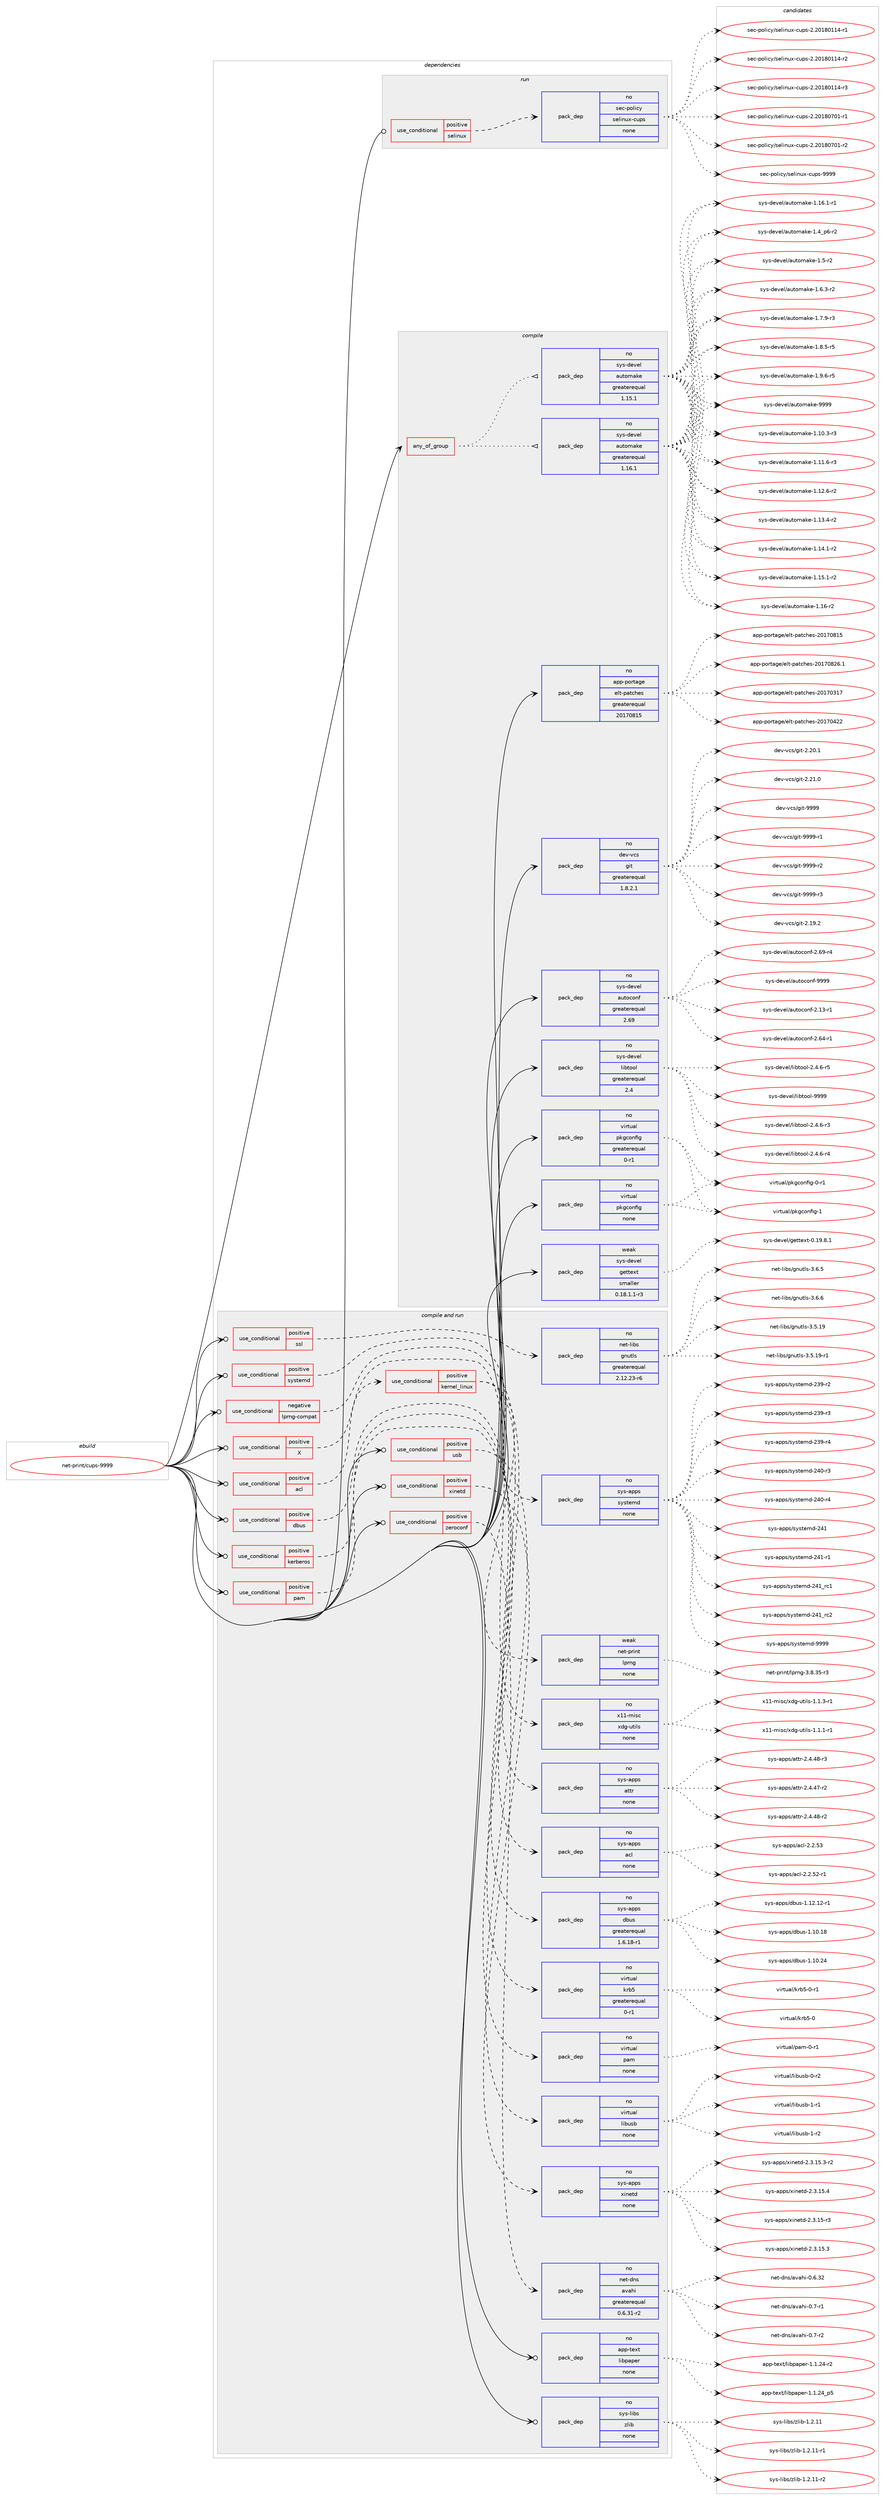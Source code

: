 digraph prolog {

# *************
# Graph options
# *************

newrank=true;
concentrate=true;
compound=true;
graph [rankdir=LR,fontname=Helvetica,fontsize=10,ranksep=1.5];#, ranksep=2.5, nodesep=0.2];
edge  [arrowhead=vee];
node  [fontname=Helvetica,fontsize=10];

# **********
# The ebuild
# **********

subgraph cluster_leftcol {
color=gray;
rank=same;
label=<<i>ebuild</i>>;
id [label="net-print/cups-9999", color=red, width=4, href="../net-print/cups-9999.svg"];
}

# ****************
# The dependencies
# ****************

subgraph cluster_midcol {
color=gray;
label=<<i>dependencies</i>>;
subgraph cluster_compile {
fillcolor="#eeeeee";
style=filled;
label=<<i>compile</i>>;
subgraph any26577 {
dependency1676776 [label=<<TABLE BORDER="0" CELLBORDER="1" CELLSPACING="0" CELLPADDING="4"><TR><TD CELLPADDING="10">any_of_group</TD></TR></TABLE>>, shape=none, color=red];subgraph pack1199087 {
dependency1676777 [label=<<TABLE BORDER="0" CELLBORDER="1" CELLSPACING="0" CELLPADDING="4" WIDTH="220"><TR><TD ROWSPAN="6" CELLPADDING="30">pack_dep</TD></TR><TR><TD WIDTH="110">no</TD></TR><TR><TD>sys-devel</TD></TR><TR><TD>automake</TD></TR><TR><TD>greaterequal</TD></TR><TR><TD>1.16.1</TD></TR></TABLE>>, shape=none, color=blue];
}
dependency1676776:e -> dependency1676777:w [weight=20,style="dotted",arrowhead="oinv"];
subgraph pack1199088 {
dependency1676778 [label=<<TABLE BORDER="0" CELLBORDER="1" CELLSPACING="0" CELLPADDING="4" WIDTH="220"><TR><TD ROWSPAN="6" CELLPADDING="30">pack_dep</TD></TR><TR><TD WIDTH="110">no</TD></TR><TR><TD>sys-devel</TD></TR><TR><TD>automake</TD></TR><TR><TD>greaterequal</TD></TR><TR><TD>1.15.1</TD></TR></TABLE>>, shape=none, color=blue];
}
dependency1676776:e -> dependency1676778:w [weight=20,style="dotted",arrowhead="oinv"];
}
id:e -> dependency1676776:w [weight=20,style="solid",arrowhead="vee"];
subgraph pack1199089 {
dependency1676779 [label=<<TABLE BORDER="0" CELLBORDER="1" CELLSPACING="0" CELLPADDING="4" WIDTH="220"><TR><TD ROWSPAN="6" CELLPADDING="30">pack_dep</TD></TR><TR><TD WIDTH="110">no</TD></TR><TR><TD>app-portage</TD></TR><TR><TD>elt-patches</TD></TR><TR><TD>greaterequal</TD></TR><TR><TD>20170815</TD></TR></TABLE>>, shape=none, color=blue];
}
id:e -> dependency1676779:w [weight=20,style="solid",arrowhead="vee"];
subgraph pack1199090 {
dependency1676780 [label=<<TABLE BORDER="0" CELLBORDER="1" CELLSPACING="0" CELLPADDING="4" WIDTH="220"><TR><TD ROWSPAN="6" CELLPADDING="30">pack_dep</TD></TR><TR><TD WIDTH="110">no</TD></TR><TR><TD>dev-vcs</TD></TR><TR><TD>git</TD></TR><TR><TD>greaterequal</TD></TR><TR><TD>1.8.2.1</TD></TR></TABLE>>, shape=none, color=blue];
}
id:e -> dependency1676780:w [weight=20,style="solid",arrowhead="vee"];
subgraph pack1199091 {
dependency1676781 [label=<<TABLE BORDER="0" CELLBORDER="1" CELLSPACING="0" CELLPADDING="4" WIDTH="220"><TR><TD ROWSPAN="6" CELLPADDING="30">pack_dep</TD></TR><TR><TD WIDTH="110">no</TD></TR><TR><TD>sys-devel</TD></TR><TR><TD>autoconf</TD></TR><TR><TD>greaterequal</TD></TR><TR><TD>2.69</TD></TR></TABLE>>, shape=none, color=blue];
}
id:e -> dependency1676781:w [weight=20,style="solid",arrowhead="vee"];
subgraph pack1199092 {
dependency1676782 [label=<<TABLE BORDER="0" CELLBORDER="1" CELLSPACING="0" CELLPADDING="4" WIDTH="220"><TR><TD ROWSPAN="6" CELLPADDING="30">pack_dep</TD></TR><TR><TD WIDTH="110">no</TD></TR><TR><TD>sys-devel</TD></TR><TR><TD>libtool</TD></TR><TR><TD>greaterequal</TD></TR><TR><TD>2.4</TD></TR></TABLE>>, shape=none, color=blue];
}
id:e -> dependency1676782:w [weight=20,style="solid",arrowhead="vee"];
subgraph pack1199093 {
dependency1676783 [label=<<TABLE BORDER="0" CELLBORDER="1" CELLSPACING="0" CELLPADDING="4" WIDTH="220"><TR><TD ROWSPAN="6" CELLPADDING="30">pack_dep</TD></TR><TR><TD WIDTH="110">no</TD></TR><TR><TD>virtual</TD></TR><TR><TD>pkgconfig</TD></TR><TR><TD>greaterequal</TD></TR><TR><TD>0-r1</TD></TR></TABLE>>, shape=none, color=blue];
}
id:e -> dependency1676783:w [weight=20,style="solid",arrowhead="vee"];
subgraph pack1199094 {
dependency1676784 [label=<<TABLE BORDER="0" CELLBORDER="1" CELLSPACING="0" CELLPADDING="4" WIDTH="220"><TR><TD ROWSPAN="6" CELLPADDING="30">pack_dep</TD></TR><TR><TD WIDTH="110">no</TD></TR><TR><TD>virtual</TD></TR><TR><TD>pkgconfig</TD></TR><TR><TD>none</TD></TR><TR><TD></TD></TR></TABLE>>, shape=none, color=blue];
}
id:e -> dependency1676784:w [weight=20,style="solid",arrowhead="vee"];
subgraph pack1199095 {
dependency1676785 [label=<<TABLE BORDER="0" CELLBORDER="1" CELLSPACING="0" CELLPADDING="4" WIDTH="220"><TR><TD ROWSPAN="6" CELLPADDING="30">pack_dep</TD></TR><TR><TD WIDTH="110">weak</TD></TR><TR><TD>sys-devel</TD></TR><TR><TD>gettext</TD></TR><TR><TD>smaller</TD></TR><TR><TD>0.18.1.1-r3</TD></TR></TABLE>>, shape=none, color=blue];
}
id:e -> dependency1676785:w [weight=20,style="solid",arrowhead="vee"];
}
subgraph cluster_compileandrun {
fillcolor="#eeeeee";
style=filled;
label=<<i>compile and run</i>>;
subgraph cond450279 {
dependency1676786 [label=<<TABLE BORDER="0" CELLBORDER="1" CELLSPACING="0" CELLPADDING="4"><TR><TD ROWSPAN="3" CELLPADDING="10">use_conditional</TD></TR><TR><TD>negative</TD></TR><TR><TD>lprng-compat</TD></TR></TABLE>>, shape=none, color=red];
subgraph pack1199096 {
dependency1676787 [label=<<TABLE BORDER="0" CELLBORDER="1" CELLSPACING="0" CELLPADDING="4" WIDTH="220"><TR><TD ROWSPAN="6" CELLPADDING="30">pack_dep</TD></TR><TR><TD WIDTH="110">weak</TD></TR><TR><TD>net-print</TD></TR><TR><TD>lprng</TD></TR><TR><TD>none</TD></TR><TR><TD></TD></TR></TABLE>>, shape=none, color=blue];
}
dependency1676786:e -> dependency1676787:w [weight=20,style="dashed",arrowhead="vee"];
}
id:e -> dependency1676786:w [weight=20,style="solid",arrowhead="odotvee"];
subgraph cond450280 {
dependency1676788 [label=<<TABLE BORDER="0" CELLBORDER="1" CELLSPACING="0" CELLPADDING="4"><TR><TD ROWSPAN="3" CELLPADDING="10">use_conditional</TD></TR><TR><TD>positive</TD></TR><TR><TD>X</TD></TR></TABLE>>, shape=none, color=red];
subgraph pack1199097 {
dependency1676789 [label=<<TABLE BORDER="0" CELLBORDER="1" CELLSPACING="0" CELLPADDING="4" WIDTH="220"><TR><TD ROWSPAN="6" CELLPADDING="30">pack_dep</TD></TR><TR><TD WIDTH="110">no</TD></TR><TR><TD>x11-misc</TD></TR><TR><TD>xdg-utils</TD></TR><TR><TD>none</TD></TR><TR><TD></TD></TR></TABLE>>, shape=none, color=blue];
}
dependency1676788:e -> dependency1676789:w [weight=20,style="dashed",arrowhead="vee"];
}
id:e -> dependency1676788:w [weight=20,style="solid",arrowhead="odotvee"];
subgraph cond450281 {
dependency1676790 [label=<<TABLE BORDER="0" CELLBORDER="1" CELLSPACING="0" CELLPADDING="4"><TR><TD ROWSPAN="3" CELLPADDING="10">use_conditional</TD></TR><TR><TD>positive</TD></TR><TR><TD>acl</TD></TR></TABLE>>, shape=none, color=red];
subgraph cond450282 {
dependency1676791 [label=<<TABLE BORDER="0" CELLBORDER="1" CELLSPACING="0" CELLPADDING="4"><TR><TD ROWSPAN="3" CELLPADDING="10">use_conditional</TD></TR><TR><TD>positive</TD></TR><TR><TD>kernel_linux</TD></TR></TABLE>>, shape=none, color=red];
subgraph pack1199098 {
dependency1676792 [label=<<TABLE BORDER="0" CELLBORDER="1" CELLSPACING="0" CELLPADDING="4" WIDTH="220"><TR><TD ROWSPAN="6" CELLPADDING="30">pack_dep</TD></TR><TR><TD WIDTH="110">no</TD></TR><TR><TD>sys-apps</TD></TR><TR><TD>acl</TD></TR><TR><TD>none</TD></TR><TR><TD></TD></TR></TABLE>>, shape=none, color=blue];
}
dependency1676791:e -> dependency1676792:w [weight=20,style="dashed",arrowhead="vee"];
subgraph pack1199099 {
dependency1676793 [label=<<TABLE BORDER="0" CELLBORDER="1" CELLSPACING="0" CELLPADDING="4" WIDTH="220"><TR><TD ROWSPAN="6" CELLPADDING="30">pack_dep</TD></TR><TR><TD WIDTH="110">no</TD></TR><TR><TD>sys-apps</TD></TR><TR><TD>attr</TD></TR><TR><TD>none</TD></TR><TR><TD></TD></TR></TABLE>>, shape=none, color=blue];
}
dependency1676791:e -> dependency1676793:w [weight=20,style="dashed",arrowhead="vee"];
}
dependency1676790:e -> dependency1676791:w [weight=20,style="dashed",arrowhead="vee"];
}
id:e -> dependency1676790:w [weight=20,style="solid",arrowhead="odotvee"];
subgraph cond450283 {
dependency1676794 [label=<<TABLE BORDER="0" CELLBORDER="1" CELLSPACING="0" CELLPADDING="4"><TR><TD ROWSPAN="3" CELLPADDING="10">use_conditional</TD></TR><TR><TD>positive</TD></TR><TR><TD>dbus</TD></TR></TABLE>>, shape=none, color=red];
subgraph pack1199100 {
dependency1676795 [label=<<TABLE BORDER="0" CELLBORDER="1" CELLSPACING="0" CELLPADDING="4" WIDTH="220"><TR><TD ROWSPAN="6" CELLPADDING="30">pack_dep</TD></TR><TR><TD WIDTH="110">no</TD></TR><TR><TD>sys-apps</TD></TR><TR><TD>dbus</TD></TR><TR><TD>greaterequal</TD></TR><TR><TD>1.6.18-r1</TD></TR></TABLE>>, shape=none, color=blue];
}
dependency1676794:e -> dependency1676795:w [weight=20,style="dashed",arrowhead="vee"];
}
id:e -> dependency1676794:w [weight=20,style="solid",arrowhead="odotvee"];
subgraph cond450284 {
dependency1676796 [label=<<TABLE BORDER="0" CELLBORDER="1" CELLSPACING="0" CELLPADDING="4"><TR><TD ROWSPAN="3" CELLPADDING="10">use_conditional</TD></TR><TR><TD>positive</TD></TR><TR><TD>kerberos</TD></TR></TABLE>>, shape=none, color=red];
subgraph pack1199101 {
dependency1676797 [label=<<TABLE BORDER="0" CELLBORDER="1" CELLSPACING="0" CELLPADDING="4" WIDTH="220"><TR><TD ROWSPAN="6" CELLPADDING="30">pack_dep</TD></TR><TR><TD WIDTH="110">no</TD></TR><TR><TD>virtual</TD></TR><TR><TD>krb5</TD></TR><TR><TD>greaterequal</TD></TR><TR><TD>0-r1</TD></TR></TABLE>>, shape=none, color=blue];
}
dependency1676796:e -> dependency1676797:w [weight=20,style="dashed",arrowhead="vee"];
}
id:e -> dependency1676796:w [weight=20,style="solid",arrowhead="odotvee"];
subgraph cond450285 {
dependency1676798 [label=<<TABLE BORDER="0" CELLBORDER="1" CELLSPACING="0" CELLPADDING="4"><TR><TD ROWSPAN="3" CELLPADDING="10">use_conditional</TD></TR><TR><TD>positive</TD></TR><TR><TD>pam</TD></TR></TABLE>>, shape=none, color=red];
subgraph pack1199102 {
dependency1676799 [label=<<TABLE BORDER="0" CELLBORDER="1" CELLSPACING="0" CELLPADDING="4" WIDTH="220"><TR><TD ROWSPAN="6" CELLPADDING="30">pack_dep</TD></TR><TR><TD WIDTH="110">no</TD></TR><TR><TD>virtual</TD></TR><TR><TD>pam</TD></TR><TR><TD>none</TD></TR><TR><TD></TD></TR></TABLE>>, shape=none, color=blue];
}
dependency1676798:e -> dependency1676799:w [weight=20,style="dashed",arrowhead="vee"];
}
id:e -> dependency1676798:w [weight=20,style="solid",arrowhead="odotvee"];
subgraph cond450286 {
dependency1676800 [label=<<TABLE BORDER="0" CELLBORDER="1" CELLSPACING="0" CELLPADDING="4"><TR><TD ROWSPAN="3" CELLPADDING="10">use_conditional</TD></TR><TR><TD>positive</TD></TR><TR><TD>ssl</TD></TR></TABLE>>, shape=none, color=red];
subgraph pack1199103 {
dependency1676801 [label=<<TABLE BORDER="0" CELLBORDER="1" CELLSPACING="0" CELLPADDING="4" WIDTH="220"><TR><TD ROWSPAN="6" CELLPADDING="30">pack_dep</TD></TR><TR><TD WIDTH="110">no</TD></TR><TR><TD>net-libs</TD></TR><TR><TD>gnutls</TD></TR><TR><TD>greaterequal</TD></TR><TR><TD>2.12.23-r6</TD></TR></TABLE>>, shape=none, color=blue];
}
dependency1676800:e -> dependency1676801:w [weight=20,style="dashed",arrowhead="vee"];
}
id:e -> dependency1676800:w [weight=20,style="solid",arrowhead="odotvee"];
subgraph cond450287 {
dependency1676802 [label=<<TABLE BORDER="0" CELLBORDER="1" CELLSPACING="0" CELLPADDING="4"><TR><TD ROWSPAN="3" CELLPADDING="10">use_conditional</TD></TR><TR><TD>positive</TD></TR><TR><TD>systemd</TD></TR></TABLE>>, shape=none, color=red];
subgraph pack1199104 {
dependency1676803 [label=<<TABLE BORDER="0" CELLBORDER="1" CELLSPACING="0" CELLPADDING="4" WIDTH="220"><TR><TD ROWSPAN="6" CELLPADDING="30">pack_dep</TD></TR><TR><TD WIDTH="110">no</TD></TR><TR><TD>sys-apps</TD></TR><TR><TD>systemd</TD></TR><TR><TD>none</TD></TR><TR><TD></TD></TR></TABLE>>, shape=none, color=blue];
}
dependency1676802:e -> dependency1676803:w [weight=20,style="dashed",arrowhead="vee"];
}
id:e -> dependency1676802:w [weight=20,style="solid",arrowhead="odotvee"];
subgraph cond450288 {
dependency1676804 [label=<<TABLE BORDER="0" CELLBORDER="1" CELLSPACING="0" CELLPADDING="4"><TR><TD ROWSPAN="3" CELLPADDING="10">use_conditional</TD></TR><TR><TD>positive</TD></TR><TR><TD>usb</TD></TR></TABLE>>, shape=none, color=red];
subgraph pack1199105 {
dependency1676805 [label=<<TABLE BORDER="0" CELLBORDER="1" CELLSPACING="0" CELLPADDING="4" WIDTH="220"><TR><TD ROWSPAN="6" CELLPADDING="30">pack_dep</TD></TR><TR><TD WIDTH="110">no</TD></TR><TR><TD>virtual</TD></TR><TR><TD>libusb</TD></TR><TR><TD>none</TD></TR><TR><TD></TD></TR></TABLE>>, shape=none, color=blue];
}
dependency1676804:e -> dependency1676805:w [weight=20,style="dashed",arrowhead="vee"];
}
id:e -> dependency1676804:w [weight=20,style="solid",arrowhead="odotvee"];
subgraph cond450289 {
dependency1676806 [label=<<TABLE BORDER="0" CELLBORDER="1" CELLSPACING="0" CELLPADDING="4"><TR><TD ROWSPAN="3" CELLPADDING="10">use_conditional</TD></TR><TR><TD>positive</TD></TR><TR><TD>xinetd</TD></TR></TABLE>>, shape=none, color=red];
subgraph pack1199106 {
dependency1676807 [label=<<TABLE BORDER="0" CELLBORDER="1" CELLSPACING="0" CELLPADDING="4" WIDTH="220"><TR><TD ROWSPAN="6" CELLPADDING="30">pack_dep</TD></TR><TR><TD WIDTH="110">no</TD></TR><TR><TD>sys-apps</TD></TR><TR><TD>xinetd</TD></TR><TR><TD>none</TD></TR><TR><TD></TD></TR></TABLE>>, shape=none, color=blue];
}
dependency1676806:e -> dependency1676807:w [weight=20,style="dashed",arrowhead="vee"];
}
id:e -> dependency1676806:w [weight=20,style="solid",arrowhead="odotvee"];
subgraph cond450290 {
dependency1676808 [label=<<TABLE BORDER="0" CELLBORDER="1" CELLSPACING="0" CELLPADDING="4"><TR><TD ROWSPAN="3" CELLPADDING="10">use_conditional</TD></TR><TR><TD>positive</TD></TR><TR><TD>zeroconf</TD></TR></TABLE>>, shape=none, color=red];
subgraph pack1199107 {
dependency1676809 [label=<<TABLE BORDER="0" CELLBORDER="1" CELLSPACING="0" CELLPADDING="4" WIDTH="220"><TR><TD ROWSPAN="6" CELLPADDING="30">pack_dep</TD></TR><TR><TD WIDTH="110">no</TD></TR><TR><TD>net-dns</TD></TR><TR><TD>avahi</TD></TR><TR><TD>greaterequal</TD></TR><TR><TD>0.6.31-r2</TD></TR></TABLE>>, shape=none, color=blue];
}
dependency1676808:e -> dependency1676809:w [weight=20,style="dashed",arrowhead="vee"];
}
id:e -> dependency1676808:w [weight=20,style="solid",arrowhead="odotvee"];
subgraph pack1199108 {
dependency1676810 [label=<<TABLE BORDER="0" CELLBORDER="1" CELLSPACING="0" CELLPADDING="4" WIDTH="220"><TR><TD ROWSPAN="6" CELLPADDING="30">pack_dep</TD></TR><TR><TD WIDTH="110">no</TD></TR><TR><TD>app-text</TD></TR><TR><TD>libpaper</TD></TR><TR><TD>none</TD></TR><TR><TD></TD></TR></TABLE>>, shape=none, color=blue];
}
id:e -> dependency1676810:w [weight=20,style="solid",arrowhead="odotvee"];
subgraph pack1199109 {
dependency1676811 [label=<<TABLE BORDER="0" CELLBORDER="1" CELLSPACING="0" CELLPADDING="4" WIDTH="220"><TR><TD ROWSPAN="6" CELLPADDING="30">pack_dep</TD></TR><TR><TD WIDTH="110">no</TD></TR><TR><TD>sys-libs</TD></TR><TR><TD>zlib</TD></TR><TR><TD>none</TD></TR><TR><TD></TD></TR></TABLE>>, shape=none, color=blue];
}
id:e -> dependency1676811:w [weight=20,style="solid",arrowhead="odotvee"];
}
subgraph cluster_run {
fillcolor="#eeeeee";
style=filled;
label=<<i>run</i>>;
subgraph cond450291 {
dependency1676812 [label=<<TABLE BORDER="0" CELLBORDER="1" CELLSPACING="0" CELLPADDING="4"><TR><TD ROWSPAN="3" CELLPADDING="10">use_conditional</TD></TR><TR><TD>positive</TD></TR><TR><TD>selinux</TD></TR></TABLE>>, shape=none, color=red];
subgraph pack1199110 {
dependency1676813 [label=<<TABLE BORDER="0" CELLBORDER="1" CELLSPACING="0" CELLPADDING="4" WIDTH="220"><TR><TD ROWSPAN="6" CELLPADDING="30">pack_dep</TD></TR><TR><TD WIDTH="110">no</TD></TR><TR><TD>sec-policy</TD></TR><TR><TD>selinux-cups</TD></TR><TR><TD>none</TD></TR><TR><TD></TD></TR></TABLE>>, shape=none, color=blue];
}
dependency1676812:e -> dependency1676813:w [weight=20,style="dashed",arrowhead="vee"];
}
id:e -> dependency1676812:w [weight=20,style="solid",arrowhead="odot"];
}
}

# **************
# The candidates
# **************

subgraph cluster_choices {
rank=same;
color=gray;
label=<<i>candidates</i>>;

subgraph choice1199087 {
color=black;
nodesep=1;
choice11512111545100101118101108479711711611110997107101454946494846514511451 [label="sys-devel/automake-1.10.3-r3", color=red, width=4,href="../sys-devel/automake-1.10.3-r3.svg"];
choice11512111545100101118101108479711711611110997107101454946494946544511451 [label="sys-devel/automake-1.11.6-r3", color=red, width=4,href="../sys-devel/automake-1.11.6-r3.svg"];
choice11512111545100101118101108479711711611110997107101454946495046544511450 [label="sys-devel/automake-1.12.6-r2", color=red, width=4,href="../sys-devel/automake-1.12.6-r2.svg"];
choice11512111545100101118101108479711711611110997107101454946495146524511450 [label="sys-devel/automake-1.13.4-r2", color=red, width=4,href="../sys-devel/automake-1.13.4-r2.svg"];
choice11512111545100101118101108479711711611110997107101454946495246494511450 [label="sys-devel/automake-1.14.1-r2", color=red, width=4,href="../sys-devel/automake-1.14.1-r2.svg"];
choice11512111545100101118101108479711711611110997107101454946495346494511450 [label="sys-devel/automake-1.15.1-r2", color=red, width=4,href="../sys-devel/automake-1.15.1-r2.svg"];
choice1151211154510010111810110847971171161111099710710145494649544511450 [label="sys-devel/automake-1.16-r2", color=red, width=4,href="../sys-devel/automake-1.16-r2.svg"];
choice11512111545100101118101108479711711611110997107101454946495446494511449 [label="sys-devel/automake-1.16.1-r1", color=red, width=4,href="../sys-devel/automake-1.16.1-r1.svg"];
choice115121115451001011181011084797117116111109971071014549465295112544511450 [label="sys-devel/automake-1.4_p6-r2", color=red, width=4,href="../sys-devel/automake-1.4_p6-r2.svg"];
choice11512111545100101118101108479711711611110997107101454946534511450 [label="sys-devel/automake-1.5-r2", color=red, width=4,href="../sys-devel/automake-1.5-r2.svg"];
choice115121115451001011181011084797117116111109971071014549465446514511450 [label="sys-devel/automake-1.6.3-r2", color=red, width=4,href="../sys-devel/automake-1.6.3-r2.svg"];
choice115121115451001011181011084797117116111109971071014549465546574511451 [label="sys-devel/automake-1.7.9-r3", color=red, width=4,href="../sys-devel/automake-1.7.9-r3.svg"];
choice115121115451001011181011084797117116111109971071014549465646534511453 [label="sys-devel/automake-1.8.5-r5", color=red, width=4,href="../sys-devel/automake-1.8.5-r5.svg"];
choice115121115451001011181011084797117116111109971071014549465746544511453 [label="sys-devel/automake-1.9.6-r5", color=red, width=4,href="../sys-devel/automake-1.9.6-r5.svg"];
choice115121115451001011181011084797117116111109971071014557575757 [label="sys-devel/automake-9999", color=red, width=4,href="../sys-devel/automake-9999.svg"];
dependency1676777:e -> choice11512111545100101118101108479711711611110997107101454946494846514511451:w [style=dotted,weight="100"];
dependency1676777:e -> choice11512111545100101118101108479711711611110997107101454946494946544511451:w [style=dotted,weight="100"];
dependency1676777:e -> choice11512111545100101118101108479711711611110997107101454946495046544511450:w [style=dotted,weight="100"];
dependency1676777:e -> choice11512111545100101118101108479711711611110997107101454946495146524511450:w [style=dotted,weight="100"];
dependency1676777:e -> choice11512111545100101118101108479711711611110997107101454946495246494511450:w [style=dotted,weight="100"];
dependency1676777:e -> choice11512111545100101118101108479711711611110997107101454946495346494511450:w [style=dotted,weight="100"];
dependency1676777:e -> choice1151211154510010111810110847971171161111099710710145494649544511450:w [style=dotted,weight="100"];
dependency1676777:e -> choice11512111545100101118101108479711711611110997107101454946495446494511449:w [style=dotted,weight="100"];
dependency1676777:e -> choice115121115451001011181011084797117116111109971071014549465295112544511450:w [style=dotted,weight="100"];
dependency1676777:e -> choice11512111545100101118101108479711711611110997107101454946534511450:w [style=dotted,weight="100"];
dependency1676777:e -> choice115121115451001011181011084797117116111109971071014549465446514511450:w [style=dotted,weight="100"];
dependency1676777:e -> choice115121115451001011181011084797117116111109971071014549465546574511451:w [style=dotted,weight="100"];
dependency1676777:e -> choice115121115451001011181011084797117116111109971071014549465646534511453:w [style=dotted,weight="100"];
dependency1676777:e -> choice115121115451001011181011084797117116111109971071014549465746544511453:w [style=dotted,weight="100"];
dependency1676777:e -> choice115121115451001011181011084797117116111109971071014557575757:w [style=dotted,weight="100"];
}
subgraph choice1199088 {
color=black;
nodesep=1;
choice11512111545100101118101108479711711611110997107101454946494846514511451 [label="sys-devel/automake-1.10.3-r3", color=red, width=4,href="../sys-devel/automake-1.10.3-r3.svg"];
choice11512111545100101118101108479711711611110997107101454946494946544511451 [label="sys-devel/automake-1.11.6-r3", color=red, width=4,href="../sys-devel/automake-1.11.6-r3.svg"];
choice11512111545100101118101108479711711611110997107101454946495046544511450 [label="sys-devel/automake-1.12.6-r2", color=red, width=4,href="../sys-devel/automake-1.12.6-r2.svg"];
choice11512111545100101118101108479711711611110997107101454946495146524511450 [label="sys-devel/automake-1.13.4-r2", color=red, width=4,href="../sys-devel/automake-1.13.4-r2.svg"];
choice11512111545100101118101108479711711611110997107101454946495246494511450 [label="sys-devel/automake-1.14.1-r2", color=red, width=4,href="../sys-devel/automake-1.14.1-r2.svg"];
choice11512111545100101118101108479711711611110997107101454946495346494511450 [label="sys-devel/automake-1.15.1-r2", color=red, width=4,href="../sys-devel/automake-1.15.1-r2.svg"];
choice1151211154510010111810110847971171161111099710710145494649544511450 [label="sys-devel/automake-1.16-r2", color=red, width=4,href="../sys-devel/automake-1.16-r2.svg"];
choice11512111545100101118101108479711711611110997107101454946495446494511449 [label="sys-devel/automake-1.16.1-r1", color=red, width=4,href="../sys-devel/automake-1.16.1-r1.svg"];
choice115121115451001011181011084797117116111109971071014549465295112544511450 [label="sys-devel/automake-1.4_p6-r2", color=red, width=4,href="../sys-devel/automake-1.4_p6-r2.svg"];
choice11512111545100101118101108479711711611110997107101454946534511450 [label="sys-devel/automake-1.5-r2", color=red, width=4,href="../sys-devel/automake-1.5-r2.svg"];
choice115121115451001011181011084797117116111109971071014549465446514511450 [label="sys-devel/automake-1.6.3-r2", color=red, width=4,href="../sys-devel/automake-1.6.3-r2.svg"];
choice115121115451001011181011084797117116111109971071014549465546574511451 [label="sys-devel/automake-1.7.9-r3", color=red, width=4,href="../sys-devel/automake-1.7.9-r3.svg"];
choice115121115451001011181011084797117116111109971071014549465646534511453 [label="sys-devel/automake-1.8.5-r5", color=red, width=4,href="../sys-devel/automake-1.8.5-r5.svg"];
choice115121115451001011181011084797117116111109971071014549465746544511453 [label="sys-devel/automake-1.9.6-r5", color=red, width=4,href="../sys-devel/automake-1.9.6-r5.svg"];
choice115121115451001011181011084797117116111109971071014557575757 [label="sys-devel/automake-9999", color=red, width=4,href="../sys-devel/automake-9999.svg"];
dependency1676778:e -> choice11512111545100101118101108479711711611110997107101454946494846514511451:w [style=dotted,weight="100"];
dependency1676778:e -> choice11512111545100101118101108479711711611110997107101454946494946544511451:w [style=dotted,weight="100"];
dependency1676778:e -> choice11512111545100101118101108479711711611110997107101454946495046544511450:w [style=dotted,weight="100"];
dependency1676778:e -> choice11512111545100101118101108479711711611110997107101454946495146524511450:w [style=dotted,weight="100"];
dependency1676778:e -> choice11512111545100101118101108479711711611110997107101454946495246494511450:w [style=dotted,weight="100"];
dependency1676778:e -> choice11512111545100101118101108479711711611110997107101454946495346494511450:w [style=dotted,weight="100"];
dependency1676778:e -> choice1151211154510010111810110847971171161111099710710145494649544511450:w [style=dotted,weight="100"];
dependency1676778:e -> choice11512111545100101118101108479711711611110997107101454946495446494511449:w [style=dotted,weight="100"];
dependency1676778:e -> choice115121115451001011181011084797117116111109971071014549465295112544511450:w [style=dotted,weight="100"];
dependency1676778:e -> choice11512111545100101118101108479711711611110997107101454946534511450:w [style=dotted,weight="100"];
dependency1676778:e -> choice115121115451001011181011084797117116111109971071014549465446514511450:w [style=dotted,weight="100"];
dependency1676778:e -> choice115121115451001011181011084797117116111109971071014549465546574511451:w [style=dotted,weight="100"];
dependency1676778:e -> choice115121115451001011181011084797117116111109971071014549465646534511453:w [style=dotted,weight="100"];
dependency1676778:e -> choice115121115451001011181011084797117116111109971071014549465746544511453:w [style=dotted,weight="100"];
dependency1676778:e -> choice115121115451001011181011084797117116111109971071014557575757:w [style=dotted,weight="100"];
}
subgraph choice1199089 {
color=black;
nodesep=1;
choice97112112451121111141169710310147101108116451129711699104101115455048495548514955 [label="app-portage/elt-patches-20170317", color=red, width=4,href="../app-portage/elt-patches-20170317.svg"];
choice97112112451121111141169710310147101108116451129711699104101115455048495548525050 [label="app-portage/elt-patches-20170422", color=red, width=4,href="../app-portage/elt-patches-20170422.svg"];
choice97112112451121111141169710310147101108116451129711699104101115455048495548564953 [label="app-portage/elt-patches-20170815", color=red, width=4,href="../app-portage/elt-patches-20170815.svg"];
choice971121124511211111411697103101471011081164511297116991041011154550484955485650544649 [label="app-portage/elt-patches-20170826.1", color=red, width=4,href="../app-portage/elt-patches-20170826.1.svg"];
dependency1676779:e -> choice97112112451121111141169710310147101108116451129711699104101115455048495548514955:w [style=dotted,weight="100"];
dependency1676779:e -> choice97112112451121111141169710310147101108116451129711699104101115455048495548525050:w [style=dotted,weight="100"];
dependency1676779:e -> choice97112112451121111141169710310147101108116451129711699104101115455048495548564953:w [style=dotted,weight="100"];
dependency1676779:e -> choice971121124511211111411697103101471011081164511297116991041011154550484955485650544649:w [style=dotted,weight="100"];
}
subgraph choice1199090 {
color=black;
nodesep=1;
choice10010111845118991154710310511645504649574650 [label="dev-vcs/git-2.19.2", color=red, width=4,href="../dev-vcs/git-2.19.2.svg"];
choice10010111845118991154710310511645504650484649 [label="dev-vcs/git-2.20.1", color=red, width=4,href="../dev-vcs/git-2.20.1.svg"];
choice10010111845118991154710310511645504650494648 [label="dev-vcs/git-2.21.0", color=red, width=4,href="../dev-vcs/git-2.21.0.svg"];
choice1001011184511899115471031051164557575757 [label="dev-vcs/git-9999", color=red, width=4,href="../dev-vcs/git-9999.svg"];
choice10010111845118991154710310511645575757574511449 [label="dev-vcs/git-9999-r1", color=red, width=4,href="../dev-vcs/git-9999-r1.svg"];
choice10010111845118991154710310511645575757574511450 [label="dev-vcs/git-9999-r2", color=red, width=4,href="../dev-vcs/git-9999-r2.svg"];
choice10010111845118991154710310511645575757574511451 [label="dev-vcs/git-9999-r3", color=red, width=4,href="../dev-vcs/git-9999-r3.svg"];
dependency1676780:e -> choice10010111845118991154710310511645504649574650:w [style=dotted,weight="100"];
dependency1676780:e -> choice10010111845118991154710310511645504650484649:w [style=dotted,weight="100"];
dependency1676780:e -> choice10010111845118991154710310511645504650494648:w [style=dotted,weight="100"];
dependency1676780:e -> choice1001011184511899115471031051164557575757:w [style=dotted,weight="100"];
dependency1676780:e -> choice10010111845118991154710310511645575757574511449:w [style=dotted,weight="100"];
dependency1676780:e -> choice10010111845118991154710310511645575757574511450:w [style=dotted,weight="100"];
dependency1676780:e -> choice10010111845118991154710310511645575757574511451:w [style=dotted,weight="100"];
}
subgraph choice1199091 {
color=black;
nodesep=1;
choice1151211154510010111810110847971171161119911111010245504649514511449 [label="sys-devel/autoconf-2.13-r1", color=red, width=4,href="../sys-devel/autoconf-2.13-r1.svg"];
choice1151211154510010111810110847971171161119911111010245504654524511449 [label="sys-devel/autoconf-2.64-r1", color=red, width=4,href="../sys-devel/autoconf-2.64-r1.svg"];
choice1151211154510010111810110847971171161119911111010245504654574511452 [label="sys-devel/autoconf-2.69-r4", color=red, width=4,href="../sys-devel/autoconf-2.69-r4.svg"];
choice115121115451001011181011084797117116111991111101024557575757 [label="sys-devel/autoconf-9999", color=red, width=4,href="../sys-devel/autoconf-9999.svg"];
dependency1676781:e -> choice1151211154510010111810110847971171161119911111010245504649514511449:w [style=dotted,weight="100"];
dependency1676781:e -> choice1151211154510010111810110847971171161119911111010245504654524511449:w [style=dotted,weight="100"];
dependency1676781:e -> choice1151211154510010111810110847971171161119911111010245504654574511452:w [style=dotted,weight="100"];
dependency1676781:e -> choice115121115451001011181011084797117116111991111101024557575757:w [style=dotted,weight="100"];
}
subgraph choice1199092 {
color=black;
nodesep=1;
choice1151211154510010111810110847108105981161111111084550465246544511451 [label="sys-devel/libtool-2.4.6-r3", color=red, width=4,href="../sys-devel/libtool-2.4.6-r3.svg"];
choice1151211154510010111810110847108105981161111111084550465246544511452 [label="sys-devel/libtool-2.4.6-r4", color=red, width=4,href="../sys-devel/libtool-2.4.6-r4.svg"];
choice1151211154510010111810110847108105981161111111084550465246544511453 [label="sys-devel/libtool-2.4.6-r5", color=red, width=4,href="../sys-devel/libtool-2.4.6-r5.svg"];
choice1151211154510010111810110847108105981161111111084557575757 [label="sys-devel/libtool-9999", color=red, width=4,href="../sys-devel/libtool-9999.svg"];
dependency1676782:e -> choice1151211154510010111810110847108105981161111111084550465246544511451:w [style=dotted,weight="100"];
dependency1676782:e -> choice1151211154510010111810110847108105981161111111084550465246544511452:w [style=dotted,weight="100"];
dependency1676782:e -> choice1151211154510010111810110847108105981161111111084550465246544511453:w [style=dotted,weight="100"];
dependency1676782:e -> choice1151211154510010111810110847108105981161111111084557575757:w [style=dotted,weight="100"];
}
subgraph choice1199093 {
color=black;
nodesep=1;
choice11810511411611797108471121071039911111010210510345484511449 [label="virtual/pkgconfig-0-r1", color=red, width=4,href="../virtual/pkgconfig-0-r1.svg"];
choice1181051141161179710847112107103991111101021051034549 [label="virtual/pkgconfig-1", color=red, width=4,href="../virtual/pkgconfig-1.svg"];
dependency1676783:e -> choice11810511411611797108471121071039911111010210510345484511449:w [style=dotted,weight="100"];
dependency1676783:e -> choice1181051141161179710847112107103991111101021051034549:w [style=dotted,weight="100"];
}
subgraph choice1199094 {
color=black;
nodesep=1;
choice11810511411611797108471121071039911111010210510345484511449 [label="virtual/pkgconfig-0-r1", color=red, width=4,href="../virtual/pkgconfig-0-r1.svg"];
choice1181051141161179710847112107103991111101021051034549 [label="virtual/pkgconfig-1", color=red, width=4,href="../virtual/pkgconfig-1.svg"];
dependency1676784:e -> choice11810511411611797108471121071039911111010210510345484511449:w [style=dotted,weight="100"];
dependency1676784:e -> choice1181051141161179710847112107103991111101021051034549:w [style=dotted,weight="100"];
}
subgraph choice1199095 {
color=black;
nodesep=1;
choice1151211154510010111810110847103101116116101120116454846495746564649 [label="sys-devel/gettext-0.19.8.1", color=red, width=4,href="../sys-devel/gettext-0.19.8.1.svg"];
dependency1676785:e -> choice1151211154510010111810110847103101116116101120116454846495746564649:w [style=dotted,weight="100"];
}
subgraph choice1199096 {
color=black;
nodesep=1;
choice1101011164511211410511011647108112114110103455146564651534511451 [label="net-print/lprng-3.8.35-r3", color=red, width=4,href="../net-print/lprng-3.8.35-r3.svg"];
dependency1676787:e -> choice1101011164511211410511011647108112114110103455146564651534511451:w [style=dotted,weight="100"];
}
subgraph choice1199097 {
color=black;
nodesep=1;
choice1204949451091051159947120100103451171161051081154549464946494511449 [label="x11-misc/xdg-utils-1.1.1-r1", color=red, width=4,href="../x11-misc/xdg-utils-1.1.1-r1.svg"];
choice1204949451091051159947120100103451171161051081154549464946514511449 [label="x11-misc/xdg-utils-1.1.3-r1", color=red, width=4,href="../x11-misc/xdg-utils-1.1.3-r1.svg"];
dependency1676789:e -> choice1204949451091051159947120100103451171161051081154549464946494511449:w [style=dotted,weight="100"];
dependency1676789:e -> choice1204949451091051159947120100103451171161051081154549464946514511449:w [style=dotted,weight="100"];
}
subgraph choice1199098 {
color=black;
nodesep=1;
choice1151211154597112112115479799108455046504653504511449 [label="sys-apps/acl-2.2.52-r1", color=red, width=4,href="../sys-apps/acl-2.2.52-r1.svg"];
choice115121115459711211211547979910845504650465351 [label="sys-apps/acl-2.2.53", color=red, width=4,href="../sys-apps/acl-2.2.53.svg"];
dependency1676792:e -> choice1151211154597112112115479799108455046504653504511449:w [style=dotted,weight="100"];
dependency1676792:e -> choice115121115459711211211547979910845504650465351:w [style=dotted,weight="100"];
}
subgraph choice1199099 {
color=black;
nodesep=1;
choice11512111545971121121154797116116114455046524652554511450 [label="sys-apps/attr-2.4.47-r2", color=red, width=4,href="../sys-apps/attr-2.4.47-r2.svg"];
choice11512111545971121121154797116116114455046524652564511450 [label="sys-apps/attr-2.4.48-r2", color=red, width=4,href="../sys-apps/attr-2.4.48-r2.svg"];
choice11512111545971121121154797116116114455046524652564511451 [label="sys-apps/attr-2.4.48-r3", color=red, width=4,href="../sys-apps/attr-2.4.48-r3.svg"];
dependency1676793:e -> choice11512111545971121121154797116116114455046524652554511450:w [style=dotted,weight="100"];
dependency1676793:e -> choice11512111545971121121154797116116114455046524652564511450:w [style=dotted,weight="100"];
dependency1676793:e -> choice11512111545971121121154797116116114455046524652564511451:w [style=dotted,weight="100"];
}
subgraph choice1199100 {
color=black;
nodesep=1;
choice115121115459711211211547100981171154549464948464956 [label="sys-apps/dbus-1.10.18", color=red, width=4,href="../sys-apps/dbus-1.10.18.svg"];
choice115121115459711211211547100981171154549464948465052 [label="sys-apps/dbus-1.10.24", color=red, width=4,href="../sys-apps/dbus-1.10.24.svg"];
choice1151211154597112112115471009811711545494649504649504511449 [label="sys-apps/dbus-1.12.12-r1", color=red, width=4,href="../sys-apps/dbus-1.12.12-r1.svg"];
dependency1676795:e -> choice115121115459711211211547100981171154549464948464956:w [style=dotted,weight="100"];
dependency1676795:e -> choice115121115459711211211547100981171154549464948465052:w [style=dotted,weight="100"];
dependency1676795:e -> choice1151211154597112112115471009811711545494649504649504511449:w [style=dotted,weight="100"];
}
subgraph choice1199101 {
color=black;
nodesep=1;
choice118105114116117971084710711498534548 [label="virtual/krb5-0", color=red, width=4,href="../virtual/krb5-0.svg"];
choice1181051141161179710847107114985345484511449 [label="virtual/krb5-0-r1", color=red, width=4,href="../virtual/krb5-0-r1.svg"];
dependency1676797:e -> choice118105114116117971084710711498534548:w [style=dotted,weight="100"];
dependency1676797:e -> choice1181051141161179710847107114985345484511449:w [style=dotted,weight="100"];
}
subgraph choice1199102 {
color=black;
nodesep=1;
choice11810511411611797108471129710945484511449 [label="virtual/pam-0-r1", color=red, width=4,href="../virtual/pam-0-r1.svg"];
dependency1676799:e -> choice11810511411611797108471129710945484511449:w [style=dotted,weight="100"];
}
subgraph choice1199103 {
color=black;
nodesep=1;
choice11010111645108105981154710311011711610811545514653464957 [label="net-libs/gnutls-3.5.19", color=red, width=4,href="../net-libs/gnutls-3.5.19.svg"];
choice110101116451081059811547103110117116108115455146534649574511449 [label="net-libs/gnutls-3.5.19-r1", color=red, width=4,href="../net-libs/gnutls-3.5.19-r1.svg"];
choice110101116451081059811547103110117116108115455146544653 [label="net-libs/gnutls-3.6.5", color=red, width=4,href="../net-libs/gnutls-3.6.5.svg"];
choice110101116451081059811547103110117116108115455146544654 [label="net-libs/gnutls-3.6.6", color=red, width=4,href="../net-libs/gnutls-3.6.6.svg"];
dependency1676801:e -> choice11010111645108105981154710311011711610811545514653464957:w [style=dotted,weight="100"];
dependency1676801:e -> choice110101116451081059811547103110117116108115455146534649574511449:w [style=dotted,weight="100"];
dependency1676801:e -> choice110101116451081059811547103110117116108115455146544653:w [style=dotted,weight="100"];
dependency1676801:e -> choice110101116451081059811547103110117116108115455146544654:w [style=dotted,weight="100"];
}
subgraph choice1199104 {
color=black;
nodesep=1;
choice115121115459711211211547115121115116101109100455051574511450 [label="sys-apps/systemd-239-r2", color=red, width=4,href="../sys-apps/systemd-239-r2.svg"];
choice115121115459711211211547115121115116101109100455051574511451 [label="sys-apps/systemd-239-r3", color=red, width=4,href="../sys-apps/systemd-239-r3.svg"];
choice115121115459711211211547115121115116101109100455051574511452 [label="sys-apps/systemd-239-r4", color=red, width=4,href="../sys-apps/systemd-239-r4.svg"];
choice115121115459711211211547115121115116101109100455052484511451 [label="sys-apps/systemd-240-r3", color=red, width=4,href="../sys-apps/systemd-240-r3.svg"];
choice115121115459711211211547115121115116101109100455052484511452 [label="sys-apps/systemd-240-r4", color=red, width=4,href="../sys-apps/systemd-240-r4.svg"];
choice11512111545971121121154711512111511610110910045505249 [label="sys-apps/systemd-241", color=red, width=4,href="../sys-apps/systemd-241.svg"];
choice115121115459711211211547115121115116101109100455052494511449 [label="sys-apps/systemd-241-r1", color=red, width=4,href="../sys-apps/systemd-241-r1.svg"];
choice11512111545971121121154711512111511610110910045505249951149949 [label="sys-apps/systemd-241_rc1", color=red, width=4,href="../sys-apps/systemd-241_rc1.svg"];
choice11512111545971121121154711512111511610110910045505249951149950 [label="sys-apps/systemd-241_rc2", color=red, width=4,href="../sys-apps/systemd-241_rc2.svg"];
choice1151211154597112112115471151211151161011091004557575757 [label="sys-apps/systemd-9999", color=red, width=4,href="../sys-apps/systemd-9999.svg"];
dependency1676803:e -> choice115121115459711211211547115121115116101109100455051574511450:w [style=dotted,weight="100"];
dependency1676803:e -> choice115121115459711211211547115121115116101109100455051574511451:w [style=dotted,weight="100"];
dependency1676803:e -> choice115121115459711211211547115121115116101109100455051574511452:w [style=dotted,weight="100"];
dependency1676803:e -> choice115121115459711211211547115121115116101109100455052484511451:w [style=dotted,weight="100"];
dependency1676803:e -> choice115121115459711211211547115121115116101109100455052484511452:w [style=dotted,weight="100"];
dependency1676803:e -> choice11512111545971121121154711512111511610110910045505249:w [style=dotted,weight="100"];
dependency1676803:e -> choice115121115459711211211547115121115116101109100455052494511449:w [style=dotted,weight="100"];
dependency1676803:e -> choice11512111545971121121154711512111511610110910045505249951149949:w [style=dotted,weight="100"];
dependency1676803:e -> choice11512111545971121121154711512111511610110910045505249951149950:w [style=dotted,weight="100"];
dependency1676803:e -> choice1151211154597112112115471151211151161011091004557575757:w [style=dotted,weight="100"];
}
subgraph choice1199105 {
color=black;
nodesep=1;
choice1181051141161179710847108105981171159845484511450 [label="virtual/libusb-0-r2", color=red, width=4,href="../virtual/libusb-0-r2.svg"];
choice1181051141161179710847108105981171159845494511449 [label="virtual/libusb-1-r1", color=red, width=4,href="../virtual/libusb-1-r1.svg"];
choice1181051141161179710847108105981171159845494511450 [label="virtual/libusb-1-r2", color=red, width=4,href="../virtual/libusb-1-r2.svg"];
dependency1676805:e -> choice1181051141161179710847108105981171159845484511450:w [style=dotted,weight="100"];
dependency1676805:e -> choice1181051141161179710847108105981171159845494511449:w [style=dotted,weight="100"];
dependency1676805:e -> choice1181051141161179710847108105981171159845494511450:w [style=dotted,weight="100"];
}
subgraph choice1199106 {
color=black;
nodesep=1;
choice115121115459711211211547120105110101116100455046514649534511451 [label="sys-apps/xinetd-2.3.15-r3", color=red, width=4,href="../sys-apps/xinetd-2.3.15-r3.svg"];
choice115121115459711211211547120105110101116100455046514649534651 [label="sys-apps/xinetd-2.3.15.3", color=red, width=4,href="../sys-apps/xinetd-2.3.15.3.svg"];
choice1151211154597112112115471201051101011161004550465146495346514511450 [label="sys-apps/xinetd-2.3.15.3-r2", color=red, width=4,href="../sys-apps/xinetd-2.3.15.3-r2.svg"];
choice115121115459711211211547120105110101116100455046514649534652 [label="sys-apps/xinetd-2.3.15.4", color=red, width=4,href="../sys-apps/xinetd-2.3.15.4.svg"];
dependency1676807:e -> choice115121115459711211211547120105110101116100455046514649534511451:w [style=dotted,weight="100"];
dependency1676807:e -> choice115121115459711211211547120105110101116100455046514649534651:w [style=dotted,weight="100"];
dependency1676807:e -> choice1151211154597112112115471201051101011161004550465146495346514511450:w [style=dotted,weight="100"];
dependency1676807:e -> choice115121115459711211211547120105110101116100455046514649534652:w [style=dotted,weight="100"];
}
subgraph choice1199107 {
color=black;
nodesep=1;
choice1101011164510011011547971189710410545484654465150 [label="net-dns/avahi-0.6.32", color=red, width=4,href="../net-dns/avahi-0.6.32.svg"];
choice11010111645100110115479711897104105454846554511449 [label="net-dns/avahi-0.7-r1", color=red, width=4,href="../net-dns/avahi-0.7-r1.svg"];
choice11010111645100110115479711897104105454846554511450 [label="net-dns/avahi-0.7-r2", color=red, width=4,href="../net-dns/avahi-0.7-r2.svg"];
dependency1676809:e -> choice1101011164510011011547971189710410545484654465150:w [style=dotted,weight="100"];
dependency1676809:e -> choice11010111645100110115479711897104105454846554511449:w [style=dotted,weight="100"];
dependency1676809:e -> choice11010111645100110115479711897104105454846554511450:w [style=dotted,weight="100"];
}
subgraph choice1199108 {
color=black;
nodesep=1;
choice9711211245116101120116471081059811297112101114454946494650524511450 [label="app-text/libpaper-1.1.24-r2", color=red, width=4,href="../app-text/libpaper-1.1.24-r2.svg"];
choice9711211245116101120116471081059811297112101114454946494650529511253 [label="app-text/libpaper-1.1.24_p5", color=red, width=4,href="../app-text/libpaper-1.1.24_p5.svg"];
dependency1676810:e -> choice9711211245116101120116471081059811297112101114454946494650524511450:w [style=dotted,weight="100"];
dependency1676810:e -> choice9711211245116101120116471081059811297112101114454946494650529511253:w [style=dotted,weight="100"];
}
subgraph choice1199109 {
color=black;
nodesep=1;
choice1151211154510810598115471221081059845494650464949 [label="sys-libs/zlib-1.2.11", color=red, width=4,href="../sys-libs/zlib-1.2.11.svg"];
choice11512111545108105981154712210810598454946504649494511449 [label="sys-libs/zlib-1.2.11-r1", color=red, width=4,href="../sys-libs/zlib-1.2.11-r1.svg"];
choice11512111545108105981154712210810598454946504649494511450 [label="sys-libs/zlib-1.2.11-r2", color=red, width=4,href="../sys-libs/zlib-1.2.11-r2.svg"];
dependency1676811:e -> choice1151211154510810598115471221081059845494650464949:w [style=dotted,weight="100"];
dependency1676811:e -> choice11512111545108105981154712210810598454946504649494511449:w [style=dotted,weight="100"];
dependency1676811:e -> choice11512111545108105981154712210810598454946504649494511450:w [style=dotted,weight="100"];
}
subgraph choice1199110 {
color=black;
nodesep=1;
choice11510199451121111081059912147115101108105110117120459911711211545504650484956484949524511449 [label="sec-policy/selinux-cups-2.20180114-r1", color=red, width=4,href="../sec-policy/selinux-cups-2.20180114-r1.svg"];
choice11510199451121111081059912147115101108105110117120459911711211545504650484956484949524511450 [label="sec-policy/selinux-cups-2.20180114-r2", color=red, width=4,href="../sec-policy/selinux-cups-2.20180114-r2.svg"];
choice11510199451121111081059912147115101108105110117120459911711211545504650484956484949524511451 [label="sec-policy/selinux-cups-2.20180114-r3", color=red, width=4,href="../sec-policy/selinux-cups-2.20180114-r3.svg"];
choice11510199451121111081059912147115101108105110117120459911711211545504650484956485548494511449 [label="sec-policy/selinux-cups-2.20180701-r1", color=red, width=4,href="../sec-policy/selinux-cups-2.20180701-r1.svg"];
choice11510199451121111081059912147115101108105110117120459911711211545504650484956485548494511450 [label="sec-policy/selinux-cups-2.20180701-r2", color=red, width=4,href="../sec-policy/selinux-cups-2.20180701-r2.svg"];
choice1151019945112111108105991214711510110810511011712045991171121154557575757 [label="sec-policy/selinux-cups-9999", color=red, width=4,href="../sec-policy/selinux-cups-9999.svg"];
dependency1676813:e -> choice11510199451121111081059912147115101108105110117120459911711211545504650484956484949524511449:w [style=dotted,weight="100"];
dependency1676813:e -> choice11510199451121111081059912147115101108105110117120459911711211545504650484956484949524511450:w [style=dotted,weight="100"];
dependency1676813:e -> choice11510199451121111081059912147115101108105110117120459911711211545504650484956484949524511451:w [style=dotted,weight="100"];
dependency1676813:e -> choice11510199451121111081059912147115101108105110117120459911711211545504650484956485548494511449:w [style=dotted,weight="100"];
dependency1676813:e -> choice11510199451121111081059912147115101108105110117120459911711211545504650484956485548494511450:w [style=dotted,weight="100"];
dependency1676813:e -> choice1151019945112111108105991214711510110810511011712045991171121154557575757:w [style=dotted,weight="100"];
}
}

}
